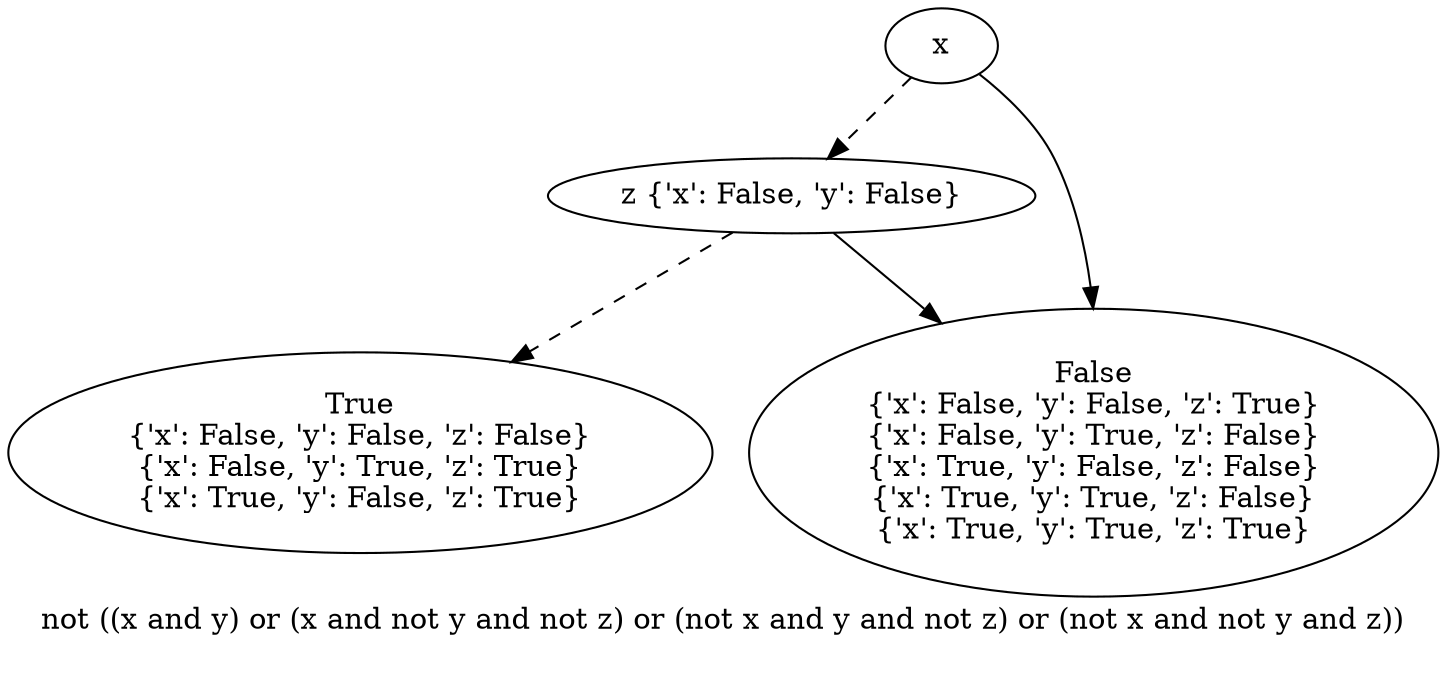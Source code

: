 digraph{
label="not ((x and y) or (x and not y and not z) or (not x and y and not z) or (not x and not y and z))\n\n"
2889594401744[label=x]2889594402000[label="z {'x': False, 'y': False}"]
2889594401744 -> 2889594402000[style=dashed]
2889594403792[label="True
{'x': False, 'y': False, 'z': False}
{'x': False, 'y': True, 'z': True}
{'x': True, 'y': False, 'z': True}"]
2889594402000 -> 2889594403792[style=dashed]
2889594403152[label="False
{'x': False, 'y': False, 'z': True}
{'x': False, 'y': True, 'z': False}
{'x': True, 'y': False, 'z': False}
{'x': True, 'y': True, 'z': False}
{'x': True, 'y': True, 'z': True}"]
2889594402000 -> 2889594403152
2889594403152[label="False
{'x': False, 'y': False, 'z': True}
{'x': False, 'y': True, 'z': False}
{'x': True, 'y': False, 'z': False}
{'x': True, 'y': True, 'z': False}
{'x': True, 'y': True, 'z': True}"]
2889594401744 -> 2889594403152
}